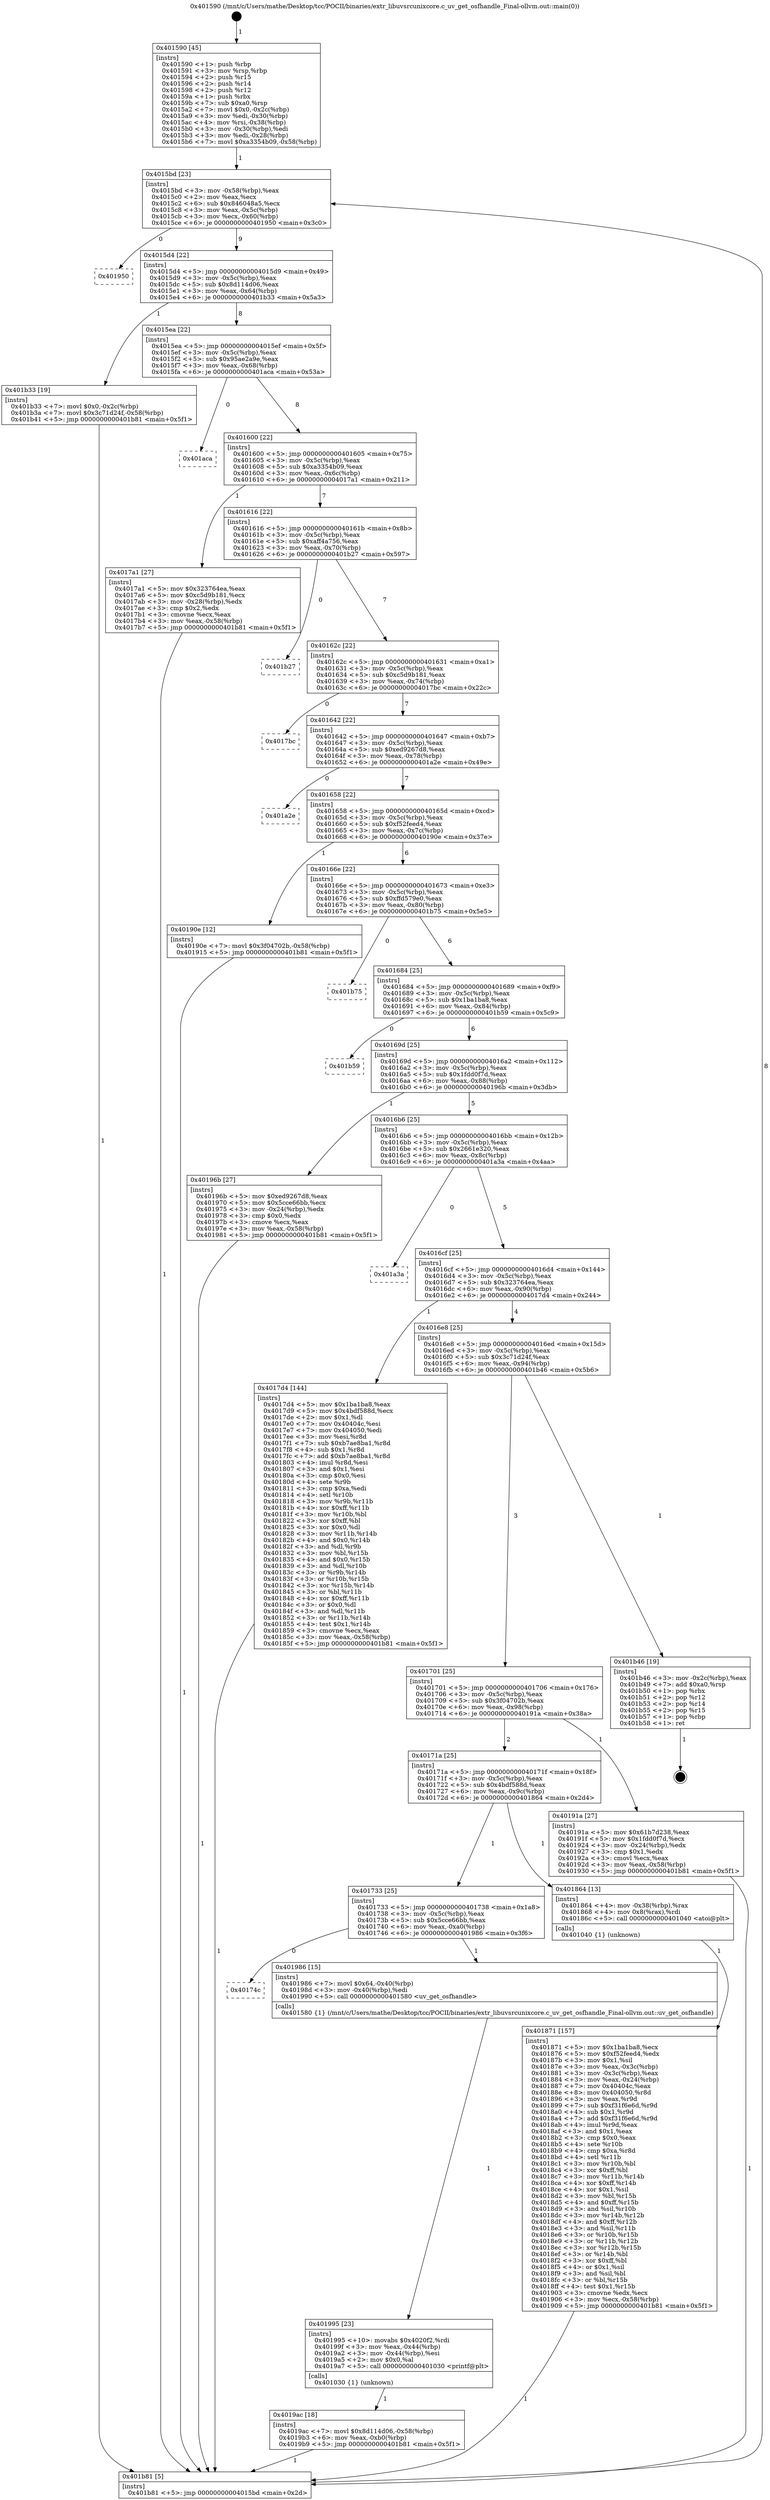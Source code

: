digraph "0x401590" {
  label = "0x401590 (/mnt/c/Users/mathe/Desktop/tcc/POCII/binaries/extr_libuvsrcunixcore.c_uv_get_osfhandle_Final-ollvm.out::main(0))"
  labelloc = "t"
  node[shape=record]

  Entry [label="",width=0.3,height=0.3,shape=circle,fillcolor=black,style=filled]
  "0x4015bd" [label="{
     0x4015bd [23]\l
     | [instrs]\l
     &nbsp;&nbsp;0x4015bd \<+3\>: mov -0x58(%rbp),%eax\l
     &nbsp;&nbsp;0x4015c0 \<+2\>: mov %eax,%ecx\l
     &nbsp;&nbsp;0x4015c2 \<+6\>: sub $0x846048a5,%ecx\l
     &nbsp;&nbsp;0x4015c8 \<+3\>: mov %eax,-0x5c(%rbp)\l
     &nbsp;&nbsp;0x4015cb \<+3\>: mov %ecx,-0x60(%rbp)\l
     &nbsp;&nbsp;0x4015ce \<+6\>: je 0000000000401950 \<main+0x3c0\>\l
  }"]
  "0x401950" [label="{
     0x401950\l
  }", style=dashed]
  "0x4015d4" [label="{
     0x4015d4 [22]\l
     | [instrs]\l
     &nbsp;&nbsp;0x4015d4 \<+5\>: jmp 00000000004015d9 \<main+0x49\>\l
     &nbsp;&nbsp;0x4015d9 \<+3\>: mov -0x5c(%rbp),%eax\l
     &nbsp;&nbsp;0x4015dc \<+5\>: sub $0x8d114d06,%eax\l
     &nbsp;&nbsp;0x4015e1 \<+3\>: mov %eax,-0x64(%rbp)\l
     &nbsp;&nbsp;0x4015e4 \<+6\>: je 0000000000401b33 \<main+0x5a3\>\l
  }"]
  Exit [label="",width=0.3,height=0.3,shape=circle,fillcolor=black,style=filled,peripheries=2]
  "0x401b33" [label="{
     0x401b33 [19]\l
     | [instrs]\l
     &nbsp;&nbsp;0x401b33 \<+7\>: movl $0x0,-0x2c(%rbp)\l
     &nbsp;&nbsp;0x401b3a \<+7\>: movl $0x3c71d24f,-0x58(%rbp)\l
     &nbsp;&nbsp;0x401b41 \<+5\>: jmp 0000000000401b81 \<main+0x5f1\>\l
  }"]
  "0x4015ea" [label="{
     0x4015ea [22]\l
     | [instrs]\l
     &nbsp;&nbsp;0x4015ea \<+5\>: jmp 00000000004015ef \<main+0x5f\>\l
     &nbsp;&nbsp;0x4015ef \<+3\>: mov -0x5c(%rbp),%eax\l
     &nbsp;&nbsp;0x4015f2 \<+5\>: sub $0x95ae2a9e,%eax\l
     &nbsp;&nbsp;0x4015f7 \<+3\>: mov %eax,-0x68(%rbp)\l
     &nbsp;&nbsp;0x4015fa \<+6\>: je 0000000000401aca \<main+0x53a\>\l
  }"]
  "0x4019ac" [label="{
     0x4019ac [18]\l
     | [instrs]\l
     &nbsp;&nbsp;0x4019ac \<+7\>: movl $0x8d114d06,-0x58(%rbp)\l
     &nbsp;&nbsp;0x4019b3 \<+6\>: mov %eax,-0xb0(%rbp)\l
     &nbsp;&nbsp;0x4019b9 \<+5\>: jmp 0000000000401b81 \<main+0x5f1\>\l
  }"]
  "0x401aca" [label="{
     0x401aca\l
  }", style=dashed]
  "0x401600" [label="{
     0x401600 [22]\l
     | [instrs]\l
     &nbsp;&nbsp;0x401600 \<+5\>: jmp 0000000000401605 \<main+0x75\>\l
     &nbsp;&nbsp;0x401605 \<+3\>: mov -0x5c(%rbp),%eax\l
     &nbsp;&nbsp;0x401608 \<+5\>: sub $0xa3354b09,%eax\l
     &nbsp;&nbsp;0x40160d \<+3\>: mov %eax,-0x6c(%rbp)\l
     &nbsp;&nbsp;0x401610 \<+6\>: je 00000000004017a1 \<main+0x211\>\l
  }"]
  "0x401995" [label="{
     0x401995 [23]\l
     | [instrs]\l
     &nbsp;&nbsp;0x401995 \<+10\>: movabs $0x4020f2,%rdi\l
     &nbsp;&nbsp;0x40199f \<+3\>: mov %eax,-0x44(%rbp)\l
     &nbsp;&nbsp;0x4019a2 \<+3\>: mov -0x44(%rbp),%esi\l
     &nbsp;&nbsp;0x4019a5 \<+2\>: mov $0x0,%al\l
     &nbsp;&nbsp;0x4019a7 \<+5\>: call 0000000000401030 \<printf@plt\>\l
     | [calls]\l
     &nbsp;&nbsp;0x401030 \{1\} (unknown)\l
  }"]
  "0x4017a1" [label="{
     0x4017a1 [27]\l
     | [instrs]\l
     &nbsp;&nbsp;0x4017a1 \<+5\>: mov $0x323764ea,%eax\l
     &nbsp;&nbsp;0x4017a6 \<+5\>: mov $0xc5d9b181,%ecx\l
     &nbsp;&nbsp;0x4017ab \<+3\>: mov -0x28(%rbp),%edx\l
     &nbsp;&nbsp;0x4017ae \<+3\>: cmp $0x2,%edx\l
     &nbsp;&nbsp;0x4017b1 \<+3\>: cmovne %ecx,%eax\l
     &nbsp;&nbsp;0x4017b4 \<+3\>: mov %eax,-0x58(%rbp)\l
     &nbsp;&nbsp;0x4017b7 \<+5\>: jmp 0000000000401b81 \<main+0x5f1\>\l
  }"]
  "0x401616" [label="{
     0x401616 [22]\l
     | [instrs]\l
     &nbsp;&nbsp;0x401616 \<+5\>: jmp 000000000040161b \<main+0x8b\>\l
     &nbsp;&nbsp;0x40161b \<+3\>: mov -0x5c(%rbp),%eax\l
     &nbsp;&nbsp;0x40161e \<+5\>: sub $0xaff4a756,%eax\l
     &nbsp;&nbsp;0x401623 \<+3\>: mov %eax,-0x70(%rbp)\l
     &nbsp;&nbsp;0x401626 \<+6\>: je 0000000000401b27 \<main+0x597\>\l
  }"]
  "0x401b81" [label="{
     0x401b81 [5]\l
     | [instrs]\l
     &nbsp;&nbsp;0x401b81 \<+5\>: jmp 00000000004015bd \<main+0x2d\>\l
  }"]
  "0x401590" [label="{
     0x401590 [45]\l
     | [instrs]\l
     &nbsp;&nbsp;0x401590 \<+1\>: push %rbp\l
     &nbsp;&nbsp;0x401591 \<+3\>: mov %rsp,%rbp\l
     &nbsp;&nbsp;0x401594 \<+2\>: push %r15\l
     &nbsp;&nbsp;0x401596 \<+2\>: push %r14\l
     &nbsp;&nbsp;0x401598 \<+2\>: push %r12\l
     &nbsp;&nbsp;0x40159a \<+1\>: push %rbx\l
     &nbsp;&nbsp;0x40159b \<+7\>: sub $0xa0,%rsp\l
     &nbsp;&nbsp;0x4015a2 \<+7\>: movl $0x0,-0x2c(%rbp)\l
     &nbsp;&nbsp;0x4015a9 \<+3\>: mov %edi,-0x30(%rbp)\l
     &nbsp;&nbsp;0x4015ac \<+4\>: mov %rsi,-0x38(%rbp)\l
     &nbsp;&nbsp;0x4015b0 \<+3\>: mov -0x30(%rbp),%edi\l
     &nbsp;&nbsp;0x4015b3 \<+3\>: mov %edi,-0x28(%rbp)\l
     &nbsp;&nbsp;0x4015b6 \<+7\>: movl $0xa3354b09,-0x58(%rbp)\l
  }"]
  "0x40174c" [label="{
     0x40174c\l
  }", style=dashed]
  "0x401b27" [label="{
     0x401b27\l
  }", style=dashed]
  "0x40162c" [label="{
     0x40162c [22]\l
     | [instrs]\l
     &nbsp;&nbsp;0x40162c \<+5\>: jmp 0000000000401631 \<main+0xa1\>\l
     &nbsp;&nbsp;0x401631 \<+3\>: mov -0x5c(%rbp),%eax\l
     &nbsp;&nbsp;0x401634 \<+5\>: sub $0xc5d9b181,%eax\l
     &nbsp;&nbsp;0x401639 \<+3\>: mov %eax,-0x74(%rbp)\l
     &nbsp;&nbsp;0x40163c \<+6\>: je 00000000004017bc \<main+0x22c\>\l
  }"]
  "0x401986" [label="{
     0x401986 [15]\l
     | [instrs]\l
     &nbsp;&nbsp;0x401986 \<+7\>: movl $0x64,-0x40(%rbp)\l
     &nbsp;&nbsp;0x40198d \<+3\>: mov -0x40(%rbp),%edi\l
     &nbsp;&nbsp;0x401990 \<+5\>: call 0000000000401580 \<uv_get_osfhandle\>\l
     | [calls]\l
     &nbsp;&nbsp;0x401580 \{1\} (/mnt/c/Users/mathe/Desktop/tcc/POCII/binaries/extr_libuvsrcunixcore.c_uv_get_osfhandle_Final-ollvm.out::uv_get_osfhandle)\l
  }"]
  "0x4017bc" [label="{
     0x4017bc\l
  }", style=dashed]
  "0x401642" [label="{
     0x401642 [22]\l
     | [instrs]\l
     &nbsp;&nbsp;0x401642 \<+5\>: jmp 0000000000401647 \<main+0xb7\>\l
     &nbsp;&nbsp;0x401647 \<+3\>: mov -0x5c(%rbp),%eax\l
     &nbsp;&nbsp;0x40164a \<+5\>: sub $0xed9267d8,%eax\l
     &nbsp;&nbsp;0x40164f \<+3\>: mov %eax,-0x78(%rbp)\l
     &nbsp;&nbsp;0x401652 \<+6\>: je 0000000000401a2e \<main+0x49e\>\l
  }"]
  "0x401871" [label="{
     0x401871 [157]\l
     | [instrs]\l
     &nbsp;&nbsp;0x401871 \<+5\>: mov $0x1ba1ba8,%ecx\l
     &nbsp;&nbsp;0x401876 \<+5\>: mov $0xf52feed4,%edx\l
     &nbsp;&nbsp;0x40187b \<+3\>: mov $0x1,%sil\l
     &nbsp;&nbsp;0x40187e \<+3\>: mov %eax,-0x3c(%rbp)\l
     &nbsp;&nbsp;0x401881 \<+3\>: mov -0x3c(%rbp),%eax\l
     &nbsp;&nbsp;0x401884 \<+3\>: mov %eax,-0x24(%rbp)\l
     &nbsp;&nbsp;0x401887 \<+7\>: mov 0x40404c,%eax\l
     &nbsp;&nbsp;0x40188e \<+8\>: mov 0x404050,%r8d\l
     &nbsp;&nbsp;0x401896 \<+3\>: mov %eax,%r9d\l
     &nbsp;&nbsp;0x401899 \<+7\>: sub $0xf31f6e6d,%r9d\l
     &nbsp;&nbsp;0x4018a0 \<+4\>: sub $0x1,%r9d\l
     &nbsp;&nbsp;0x4018a4 \<+7\>: add $0xf31f6e6d,%r9d\l
     &nbsp;&nbsp;0x4018ab \<+4\>: imul %r9d,%eax\l
     &nbsp;&nbsp;0x4018af \<+3\>: and $0x1,%eax\l
     &nbsp;&nbsp;0x4018b2 \<+3\>: cmp $0x0,%eax\l
     &nbsp;&nbsp;0x4018b5 \<+4\>: sete %r10b\l
     &nbsp;&nbsp;0x4018b9 \<+4\>: cmp $0xa,%r8d\l
     &nbsp;&nbsp;0x4018bd \<+4\>: setl %r11b\l
     &nbsp;&nbsp;0x4018c1 \<+3\>: mov %r10b,%bl\l
     &nbsp;&nbsp;0x4018c4 \<+3\>: xor $0xff,%bl\l
     &nbsp;&nbsp;0x4018c7 \<+3\>: mov %r11b,%r14b\l
     &nbsp;&nbsp;0x4018ca \<+4\>: xor $0xff,%r14b\l
     &nbsp;&nbsp;0x4018ce \<+4\>: xor $0x1,%sil\l
     &nbsp;&nbsp;0x4018d2 \<+3\>: mov %bl,%r15b\l
     &nbsp;&nbsp;0x4018d5 \<+4\>: and $0xff,%r15b\l
     &nbsp;&nbsp;0x4018d9 \<+3\>: and %sil,%r10b\l
     &nbsp;&nbsp;0x4018dc \<+3\>: mov %r14b,%r12b\l
     &nbsp;&nbsp;0x4018df \<+4\>: and $0xff,%r12b\l
     &nbsp;&nbsp;0x4018e3 \<+3\>: and %sil,%r11b\l
     &nbsp;&nbsp;0x4018e6 \<+3\>: or %r10b,%r15b\l
     &nbsp;&nbsp;0x4018e9 \<+3\>: or %r11b,%r12b\l
     &nbsp;&nbsp;0x4018ec \<+3\>: xor %r12b,%r15b\l
     &nbsp;&nbsp;0x4018ef \<+3\>: or %r14b,%bl\l
     &nbsp;&nbsp;0x4018f2 \<+3\>: xor $0xff,%bl\l
     &nbsp;&nbsp;0x4018f5 \<+4\>: or $0x1,%sil\l
     &nbsp;&nbsp;0x4018f9 \<+3\>: and %sil,%bl\l
     &nbsp;&nbsp;0x4018fc \<+3\>: or %bl,%r15b\l
     &nbsp;&nbsp;0x4018ff \<+4\>: test $0x1,%r15b\l
     &nbsp;&nbsp;0x401903 \<+3\>: cmovne %edx,%ecx\l
     &nbsp;&nbsp;0x401906 \<+3\>: mov %ecx,-0x58(%rbp)\l
     &nbsp;&nbsp;0x401909 \<+5\>: jmp 0000000000401b81 \<main+0x5f1\>\l
  }"]
  "0x401a2e" [label="{
     0x401a2e\l
  }", style=dashed]
  "0x401658" [label="{
     0x401658 [22]\l
     | [instrs]\l
     &nbsp;&nbsp;0x401658 \<+5\>: jmp 000000000040165d \<main+0xcd\>\l
     &nbsp;&nbsp;0x40165d \<+3\>: mov -0x5c(%rbp),%eax\l
     &nbsp;&nbsp;0x401660 \<+5\>: sub $0xf52feed4,%eax\l
     &nbsp;&nbsp;0x401665 \<+3\>: mov %eax,-0x7c(%rbp)\l
     &nbsp;&nbsp;0x401668 \<+6\>: je 000000000040190e \<main+0x37e\>\l
  }"]
  "0x401733" [label="{
     0x401733 [25]\l
     | [instrs]\l
     &nbsp;&nbsp;0x401733 \<+5\>: jmp 0000000000401738 \<main+0x1a8\>\l
     &nbsp;&nbsp;0x401738 \<+3\>: mov -0x5c(%rbp),%eax\l
     &nbsp;&nbsp;0x40173b \<+5\>: sub $0x5cce66bb,%eax\l
     &nbsp;&nbsp;0x401740 \<+6\>: mov %eax,-0xa0(%rbp)\l
     &nbsp;&nbsp;0x401746 \<+6\>: je 0000000000401986 \<main+0x3f6\>\l
  }"]
  "0x40190e" [label="{
     0x40190e [12]\l
     | [instrs]\l
     &nbsp;&nbsp;0x40190e \<+7\>: movl $0x3f04702b,-0x58(%rbp)\l
     &nbsp;&nbsp;0x401915 \<+5\>: jmp 0000000000401b81 \<main+0x5f1\>\l
  }"]
  "0x40166e" [label="{
     0x40166e [22]\l
     | [instrs]\l
     &nbsp;&nbsp;0x40166e \<+5\>: jmp 0000000000401673 \<main+0xe3\>\l
     &nbsp;&nbsp;0x401673 \<+3\>: mov -0x5c(%rbp),%eax\l
     &nbsp;&nbsp;0x401676 \<+5\>: sub $0xffd579e0,%eax\l
     &nbsp;&nbsp;0x40167b \<+3\>: mov %eax,-0x80(%rbp)\l
     &nbsp;&nbsp;0x40167e \<+6\>: je 0000000000401b75 \<main+0x5e5\>\l
  }"]
  "0x401864" [label="{
     0x401864 [13]\l
     | [instrs]\l
     &nbsp;&nbsp;0x401864 \<+4\>: mov -0x38(%rbp),%rax\l
     &nbsp;&nbsp;0x401868 \<+4\>: mov 0x8(%rax),%rdi\l
     &nbsp;&nbsp;0x40186c \<+5\>: call 0000000000401040 \<atoi@plt\>\l
     | [calls]\l
     &nbsp;&nbsp;0x401040 \{1\} (unknown)\l
  }"]
  "0x401b75" [label="{
     0x401b75\l
  }", style=dashed]
  "0x401684" [label="{
     0x401684 [25]\l
     | [instrs]\l
     &nbsp;&nbsp;0x401684 \<+5\>: jmp 0000000000401689 \<main+0xf9\>\l
     &nbsp;&nbsp;0x401689 \<+3\>: mov -0x5c(%rbp),%eax\l
     &nbsp;&nbsp;0x40168c \<+5\>: sub $0x1ba1ba8,%eax\l
     &nbsp;&nbsp;0x401691 \<+6\>: mov %eax,-0x84(%rbp)\l
     &nbsp;&nbsp;0x401697 \<+6\>: je 0000000000401b59 \<main+0x5c9\>\l
  }"]
  "0x40171a" [label="{
     0x40171a [25]\l
     | [instrs]\l
     &nbsp;&nbsp;0x40171a \<+5\>: jmp 000000000040171f \<main+0x18f\>\l
     &nbsp;&nbsp;0x40171f \<+3\>: mov -0x5c(%rbp),%eax\l
     &nbsp;&nbsp;0x401722 \<+5\>: sub $0x4bdf588d,%eax\l
     &nbsp;&nbsp;0x401727 \<+6\>: mov %eax,-0x9c(%rbp)\l
     &nbsp;&nbsp;0x40172d \<+6\>: je 0000000000401864 \<main+0x2d4\>\l
  }"]
  "0x401b59" [label="{
     0x401b59\l
  }", style=dashed]
  "0x40169d" [label="{
     0x40169d [25]\l
     | [instrs]\l
     &nbsp;&nbsp;0x40169d \<+5\>: jmp 00000000004016a2 \<main+0x112\>\l
     &nbsp;&nbsp;0x4016a2 \<+3\>: mov -0x5c(%rbp),%eax\l
     &nbsp;&nbsp;0x4016a5 \<+5\>: sub $0x1fdd0f7d,%eax\l
     &nbsp;&nbsp;0x4016aa \<+6\>: mov %eax,-0x88(%rbp)\l
     &nbsp;&nbsp;0x4016b0 \<+6\>: je 000000000040196b \<main+0x3db\>\l
  }"]
  "0x40191a" [label="{
     0x40191a [27]\l
     | [instrs]\l
     &nbsp;&nbsp;0x40191a \<+5\>: mov $0x61b7d238,%eax\l
     &nbsp;&nbsp;0x40191f \<+5\>: mov $0x1fdd0f7d,%ecx\l
     &nbsp;&nbsp;0x401924 \<+3\>: mov -0x24(%rbp),%edx\l
     &nbsp;&nbsp;0x401927 \<+3\>: cmp $0x1,%edx\l
     &nbsp;&nbsp;0x40192a \<+3\>: cmovl %ecx,%eax\l
     &nbsp;&nbsp;0x40192d \<+3\>: mov %eax,-0x58(%rbp)\l
     &nbsp;&nbsp;0x401930 \<+5\>: jmp 0000000000401b81 \<main+0x5f1\>\l
  }"]
  "0x40196b" [label="{
     0x40196b [27]\l
     | [instrs]\l
     &nbsp;&nbsp;0x40196b \<+5\>: mov $0xed9267d8,%eax\l
     &nbsp;&nbsp;0x401970 \<+5\>: mov $0x5cce66bb,%ecx\l
     &nbsp;&nbsp;0x401975 \<+3\>: mov -0x24(%rbp),%edx\l
     &nbsp;&nbsp;0x401978 \<+3\>: cmp $0x0,%edx\l
     &nbsp;&nbsp;0x40197b \<+3\>: cmove %ecx,%eax\l
     &nbsp;&nbsp;0x40197e \<+3\>: mov %eax,-0x58(%rbp)\l
     &nbsp;&nbsp;0x401981 \<+5\>: jmp 0000000000401b81 \<main+0x5f1\>\l
  }"]
  "0x4016b6" [label="{
     0x4016b6 [25]\l
     | [instrs]\l
     &nbsp;&nbsp;0x4016b6 \<+5\>: jmp 00000000004016bb \<main+0x12b\>\l
     &nbsp;&nbsp;0x4016bb \<+3\>: mov -0x5c(%rbp),%eax\l
     &nbsp;&nbsp;0x4016be \<+5\>: sub $0x2661e320,%eax\l
     &nbsp;&nbsp;0x4016c3 \<+6\>: mov %eax,-0x8c(%rbp)\l
     &nbsp;&nbsp;0x4016c9 \<+6\>: je 0000000000401a3a \<main+0x4aa\>\l
  }"]
  "0x401701" [label="{
     0x401701 [25]\l
     | [instrs]\l
     &nbsp;&nbsp;0x401701 \<+5\>: jmp 0000000000401706 \<main+0x176\>\l
     &nbsp;&nbsp;0x401706 \<+3\>: mov -0x5c(%rbp),%eax\l
     &nbsp;&nbsp;0x401709 \<+5\>: sub $0x3f04702b,%eax\l
     &nbsp;&nbsp;0x40170e \<+6\>: mov %eax,-0x98(%rbp)\l
     &nbsp;&nbsp;0x401714 \<+6\>: je 000000000040191a \<main+0x38a\>\l
  }"]
  "0x401a3a" [label="{
     0x401a3a\l
  }", style=dashed]
  "0x4016cf" [label="{
     0x4016cf [25]\l
     | [instrs]\l
     &nbsp;&nbsp;0x4016cf \<+5\>: jmp 00000000004016d4 \<main+0x144\>\l
     &nbsp;&nbsp;0x4016d4 \<+3\>: mov -0x5c(%rbp),%eax\l
     &nbsp;&nbsp;0x4016d7 \<+5\>: sub $0x323764ea,%eax\l
     &nbsp;&nbsp;0x4016dc \<+6\>: mov %eax,-0x90(%rbp)\l
     &nbsp;&nbsp;0x4016e2 \<+6\>: je 00000000004017d4 \<main+0x244\>\l
  }"]
  "0x401b46" [label="{
     0x401b46 [19]\l
     | [instrs]\l
     &nbsp;&nbsp;0x401b46 \<+3\>: mov -0x2c(%rbp),%eax\l
     &nbsp;&nbsp;0x401b49 \<+7\>: add $0xa0,%rsp\l
     &nbsp;&nbsp;0x401b50 \<+1\>: pop %rbx\l
     &nbsp;&nbsp;0x401b51 \<+2\>: pop %r12\l
     &nbsp;&nbsp;0x401b53 \<+2\>: pop %r14\l
     &nbsp;&nbsp;0x401b55 \<+2\>: pop %r15\l
     &nbsp;&nbsp;0x401b57 \<+1\>: pop %rbp\l
     &nbsp;&nbsp;0x401b58 \<+1\>: ret\l
  }"]
  "0x4017d4" [label="{
     0x4017d4 [144]\l
     | [instrs]\l
     &nbsp;&nbsp;0x4017d4 \<+5\>: mov $0x1ba1ba8,%eax\l
     &nbsp;&nbsp;0x4017d9 \<+5\>: mov $0x4bdf588d,%ecx\l
     &nbsp;&nbsp;0x4017de \<+2\>: mov $0x1,%dl\l
     &nbsp;&nbsp;0x4017e0 \<+7\>: mov 0x40404c,%esi\l
     &nbsp;&nbsp;0x4017e7 \<+7\>: mov 0x404050,%edi\l
     &nbsp;&nbsp;0x4017ee \<+3\>: mov %esi,%r8d\l
     &nbsp;&nbsp;0x4017f1 \<+7\>: sub $0xb7ae8ba1,%r8d\l
     &nbsp;&nbsp;0x4017f8 \<+4\>: sub $0x1,%r8d\l
     &nbsp;&nbsp;0x4017fc \<+7\>: add $0xb7ae8ba1,%r8d\l
     &nbsp;&nbsp;0x401803 \<+4\>: imul %r8d,%esi\l
     &nbsp;&nbsp;0x401807 \<+3\>: and $0x1,%esi\l
     &nbsp;&nbsp;0x40180a \<+3\>: cmp $0x0,%esi\l
     &nbsp;&nbsp;0x40180d \<+4\>: sete %r9b\l
     &nbsp;&nbsp;0x401811 \<+3\>: cmp $0xa,%edi\l
     &nbsp;&nbsp;0x401814 \<+4\>: setl %r10b\l
     &nbsp;&nbsp;0x401818 \<+3\>: mov %r9b,%r11b\l
     &nbsp;&nbsp;0x40181b \<+4\>: xor $0xff,%r11b\l
     &nbsp;&nbsp;0x40181f \<+3\>: mov %r10b,%bl\l
     &nbsp;&nbsp;0x401822 \<+3\>: xor $0xff,%bl\l
     &nbsp;&nbsp;0x401825 \<+3\>: xor $0x0,%dl\l
     &nbsp;&nbsp;0x401828 \<+3\>: mov %r11b,%r14b\l
     &nbsp;&nbsp;0x40182b \<+4\>: and $0x0,%r14b\l
     &nbsp;&nbsp;0x40182f \<+3\>: and %dl,%r9b\l
     &nbsp;&nbsp;0x401832 \<+3\>: mov %bl,%r15b\l
     &nbsp;&nbsp;0x401835 \<+4\>: and $0x0,%r15b\l
     &nbsp;&nbsp;0x401839 \<+3\>: and %dl,%r10b\l
     &nbsp;&nbsp;0x40183c \<+3\>: or %r9b,%r14b\l
     &nbsp;&nbsp;0x40183f \<+3\>: or %r10b,%r15b\l
     &nbsp;&nbsp;0x401842 \<+3\>: xor %r15b,%r14b\l
     &nbsp;&nbsp;0x401845 \<+3\>: or %bl,%r11b\l
     &nbsp;&nbsp;0x401848 \<+4\>: xor $0xff,%r11b\l
     &nbsp;&nbsp;0x40184c \<+3\>: or $0x0,%dl\l
     &nbsp;&nbsp;0x40184f \<+3\>: and %dl,%r11b\l
     &nbsp;&nbsp;0x401852 \<+3\>: or %r11b,%r14b\l
     &nbsp;&nbsp;0x401855 \<+4\>: test $0x1,%r14b\l
     &nbsp;&nbsp;0x401859 \<+3\>: cmovne %ecx,%eax\l
     &nbsp;&nbsp;0x40185c \<+3\>: mov %eax,-0x58(%rbp)\l
     &nbsp;&nbsp;0x40185f \<+5\>: jmp 0000000000401b81 \<main+0x5f1\>\l
  }"]
  "0x4016e8" [label="{
     0x4016e8 [25]\l
     | [instrs]\l
     &nbsp;&nbsp;0x4016e8 \<+5\>: jmp 00000000004016ed \<main+0x15d\>\l
     &nbsp;&nbsp;0x4016ed \<+3\>: mov -0x5c(%rbp),%eax\l
     &nbsp;&nbsp;0x4016f0 \<+5\>: sub $0x3c71d24f,%eax\l
     &nbsp;&nbsp;0x4016f5 \<+6\>: mov %eax,-0x94(%rbp)\l
     &nbsp;&nbsp;0x4016fb \<+6\>: je 0000000000401b46 \<main+0x5b6\>\l
  }"]
  Entry -> "0x401590" [label=" 1"]
  "0x4015bd" -> "0x401950" [label=" 0"]
  "0x4015bd" -> "0x4015d4" [label=" 9"]
  "0x401b46" -> Exit [label=" 1"]
  "0x4015d4" -> "0x401b33" [label=" 1"]
  "0x4015d4" -> "0x4015ea" [label=" 8"]
  "0x401b33" -> "0x401b81" [label=" 1"]
  "0x4015ea" -> "0x401aca" [label=" 0"]
  "0x4015ea" -> "0x401600" [label=" 8"]
  "0x4019ac" -> "0x401b81" [label=" 1"]
  "0x401600" -> "0x4017a1" [label=" 1"]
  "0x401600" -> "0x401616" [label=" 7"]
  "0x4017a1" -> "0x401b81" [label=" 1"]
  "0x401590" -> "0x4015bd" [label=" 1"]
  "0x401b81" -> "0x4015bd" [label=" 8"]
  "0x401995" -> "0x4019ac" [label=" 1"]
  "0x401616" -> "0x401b27" [label=" 0"]
  "0x401616" -> "0x40162c" [label=" 7"]
  "0x401986" -> "0x401995" [label=" 1"]
  "0x40162c" -> "0x4017bc" [label=" 0"]
  "0x40162c" -> "0x401642" [label=" 7"]
  "0x401733" -> "0x40174c" [label=" 0"]
  "0x401642" -> "0x401a2e" [label=" 0"]
  "0x401642" -> "0x401658" [label=" 7"]
  "0x401733" -> "0x401986" [label=" 1"]
  "0x401658" -> "0x40190e" [label=" 1"]
  "0x401658" -> "0x40166e" [label=" 6"]
  "0x40196b" -> "0x401b81" [label=" 1"]
  "0x40166e" -> "0x401b75" [label=" 0"]
  "0x40166e" -> "0x401684" [label=" 6"]
  "0x40191a" -> "0x401b81" [label=" 1"]
  "0x401684" -> "0x401b59" [label=" 0"]
  "0x401684" -> "0x40169d" [label=" 6"]
  "0x401871" -> "0x401b81" [label=" 1"]
  "0x40169d" -> "0x40196b" [label=" 1"]
  "0x40169d" -> "0x4016b6" [label=" 5"]
  "0x401864" -> "0x401871" [label=" 1"]
  "0x4016b6" -> "0x401a3a" [label=" 0"]
  "0x4016b6" -> "0x4016cf" [label=" 5"]
  "0x40171a" -> "0x401864" [label=" 1"]
  "0x4016cf" -> "0x4017d4" [label=" 1"]
  "0x4016cf" -> "0x4016e8" [label=" 4"]
  "0x4017d4" -> "0x401b81" [label=" 1"]
  "0x40190e" -> "0x401b81" [label=" 1"]
  "0x4016e8" -> "0x401b46" [label=" 1"]
  "0x4016e8" -> "0x401701" [label=" 3"]
  "0x40171a" -> "0x401733" [label=" 1"]
  "0x401701" -> "0x40191a" [label=" 1"]
  "0x401701" -> "0x40171a" [label=" 2"]
}
